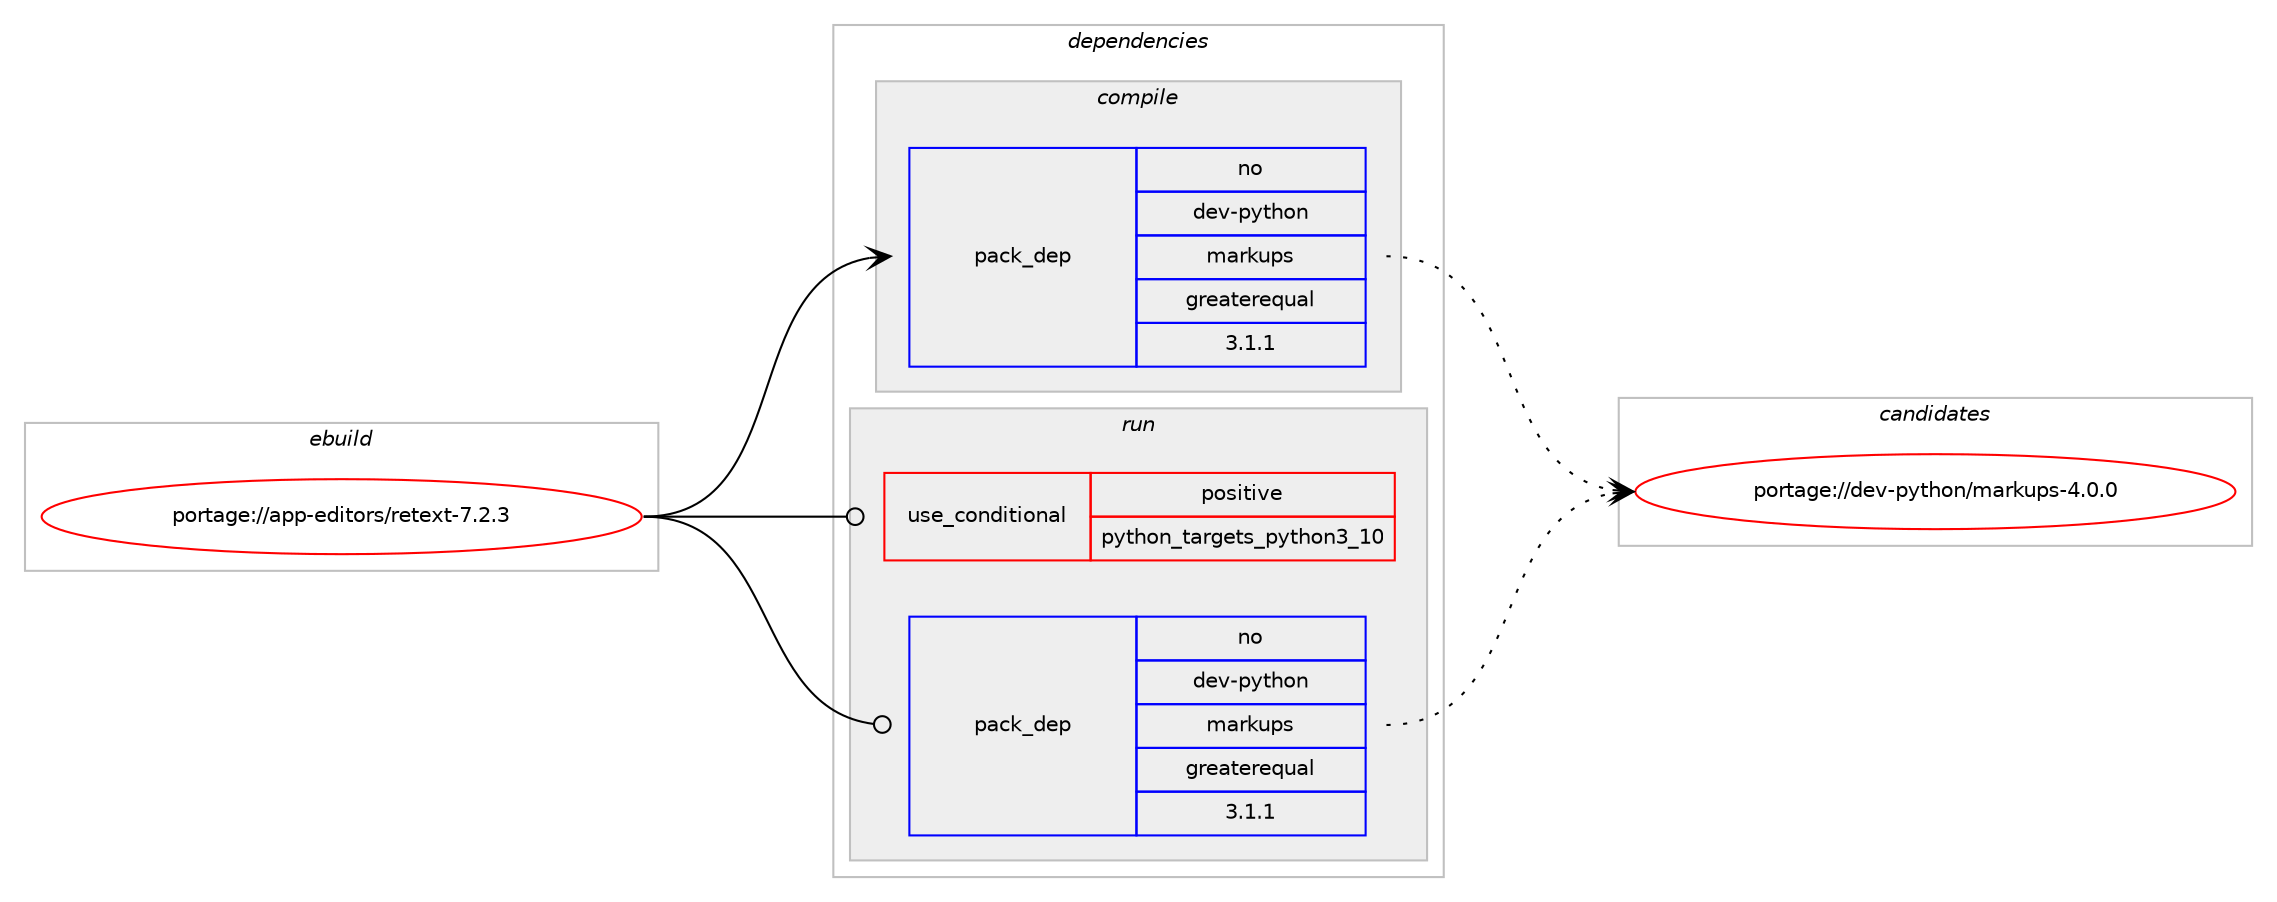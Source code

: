 digraph prolog {

# *************
# Graph options
# *************

newrank=true;
concentrate=true;
compound=true;
graph [rankdir=LR,fontname=Helvetica,fontsize=10,ranksep=1.5];#, ranksep=2.5, nodesep=0.2];
edge  [arrowhead=vee];
node  [fontname=Helvetica,fontsize=10];

# **********
# The ebuild
# **********

subgraph cluster_leftcol {
color=gray;
rank=same;
label=<<i>ebuild</i>>;
id [label="portage://app-editors/retext-7.2.3", color=red, width=4, href="../app-editors/retext-7.2.3.svg"];
}

# ****************
# The dependencies
# ****************

subgraph cluster_midcol {
color=gray;
label=<<i>dependencies</i>>;
subgraph cluster_compile {
fillcolor="#eeeeee";
style=filled;
label=<<i>compile</i>>;
# *** BEGIN UNKNOWN DEPENDENCY TYPE (TODO) ***
# id -> package_dependency(portage://app-editors/retext-7.2.3,install,no,dev-python,PyQt5,none,[,,],[],[use(enable(dbus),none),use(enable(gui),none),use(enable(printsupport),none),use(enable(widgets),none),use(optenable(python_targets_python3_10),negative)])
# *** END UNKNOWN DEPENDENCY TYPE (TODO) ***

# *** BEGIN UNKNOWN DEPENDENCY TYPE (TODO) ***
# id -> package_dependency(portage://app-editors/retext-7.2.3,install,no,dev-python,chardet,none,[,,],[],[use(optenable(python_targets_python3_10),negative)])
# *** END UNKNOWN DEPENDENCY TYPE (TODO) ***

# *** BEGIN UNKNOWN DEPENDENCY TYPE (TODO) ***
# id -> package_dependency(portage://app-editors/retext-7.2.3,install,no,dev-python,docutils,none,[,,],[],[use(optenable(python_targets_python3_10),negative)])
# *** END UNKNOWN DEPENDENCY TYPE (TODO) ***

# *** BEGIN UNKNOWN DEPENDENCY TYPE (TODO) ***
# id -> package_dependency(portage://app-editors/retext-7.2.3,install,no,dev-python,markdown,none,[,,],[],[use(optenable(python_targets_python3_10),negative)])
# *** END UNKNOWN DEPENDENCY TYPE (TODO) ***

subgraph pack3215 {
dependency8804 [label=<<TABLE BORDER="0" CELLBORDER="1" CELLSPACING="0" CELLPADDING="4" WIDTH="220"><TR><TD ROWSPAN="6" CELLPADDING="30">pack_dep</TD></TR><TR><TD WIDTH="110">no</TD></TR><TR><TD>dev-python</TD></TR><TR><TD>markups</TD></TR><TR><TD>greaterequal</TD></TR><TR><TD>3.1.1</TD></TR></TABLE>>, shape=none, color=blue];
}
id:e -> dependency8804:w [weight=20,style="solid",arrowhead="vee"];
# *** BEGIN UNKNOWN DEPENDENCY TYPE (TODO) ***
# id -> package_dependency(portage://app-editors/retext-7.2.3,install,no,dev-python,pygments,none,[,,],[],[use(optenable(python_targets_python3_10),negative)])
# *** END UNKNOWN DEPENDENCY TYPE (TODO) ***

# *** BEGIN UNKNOWN DEPENDENCY TYPE (TODO) ***
# id -> package_dependency(portage://app-editors/retext-7.2.3,install,no,dev-python,python-markdown-math,none,[,,],[],[use(optenable(python_targets_python3_10),negative)])
# *** END UNKNOWN DEPENDENCY TYPE (TODO) ***

}
subgraph cluster_compileandrun {
fillcolor="#eeeeee";
style=filled;
label=<<i>compile and run</i>>;
}
subgraph cluster_run {
fillcolor="#eeeeee";
style=filled;
label=<<i>run</i>>;
subgraph cond5463 {
dependency8805 [label=<<TABLE BORDER="0" CELLBORDER="1" CELLSPACING="0" CELLPADDING="4"><TR><TD ROWSPAN="3" CELLPADDING="10">use_conditional</TD></TR><TR><TD>positive</TD></TR><TR><TD>python_targets_python3_10</TD></TR></TABLE>>, shape=none, color=red];
# *** BEGIN UNKNOWN DEPENDENCY TYPE (TODO) ***
# dependency8805 -> package_dependency(portage://app-editors/retext-7.2.3,run,no,dev-lang,python,none,[,,],[slot(3.10)],[])
# *** END UNKNOWN DEPENDENCY TYPE (TODO) ***

}
id:e -> dependency8805:w [weight=20,style="solid",arrowhead="odot"];
# *** BEGIN UNKNOWN DEPENDENCY TYPE (TODO) ***
# id -> package_dependency(portage://app-editors/retext-7.2.3,run,no,dev-python,PyQt5,none,[,,],[],[use(enable(dbus),none),use(enable(gui),none),use(enable(printsupport),none),use(enable(widgets),none),use(optenable(python_targets_python3_10),negative)])
# *** END UNKNOWN DEPENDENCY TYPE (TODO) ***

# *** BEGIN UNKNOWN DEPENDENCY TYPE (TODO) ***
# id -> package_dependency(portage://app-editors/retext-7.2.3,run,no,dev-python,chardet,none,[,,],[],[use(optenable(python_targets_python3_10),negative)])
# *** END UNKNOWN DEPENDENCY TYPE (TODO) ***

# *** BEGIN UNKNOWN DEPENDENCY TYPE (TODO) ***
# id -> package_dependency(portage://app-editors/retext-7.2.3,run,no,dev-python,docutils,none,[,,],[],[use(optenable(python_targets_python3_10),negative)])
# *** END UNKNOWN DEPENDENCY TYPE (TODO) ***

# *** BEGIN UNKNOWN DEPENDENCY TYPE (TODO) ***
# id -> package_dependency(portage://app-editors/retext-7.2.3,run,no,dev-python,markdown,none,[,,],[],[use(optenable(python_targets_python3_10),negative)])
# *** END UNKNOWN DEPENDENCY TYPE (TODO) ***

subgraph pack3216 {
dependency8806 [label=<<TABLE BORDER="0" CELLBORDER="1" CELLSPACING="0" CELLPADDING="4" WIDTH="220"><TR><TD ROWSPAN="6" CELLPADDING="30">pack_dep</TD></TR><TR><TD WIDTH="110">no</TD></TR><TR><TD>dev-python</TD></TR><TR><TD>markups</TD></TR><TR><TD>greaterequal</TD></TR><TR><TD>3.1.1</TD></TR></TABLE>>, shape=none, color=blue];
}
id:e -> dependency8806:w [weight=20,style="solid",arrowhead="odot"];
# *** BEGIN UNKNOWN DEPENDENCY TYPE (TODO) ***
# id -> package_dependency(portage://app-editors/retext-7.2.3,run,no,dev-python,pygments,none,[,,],[],[use(optenable(python_targets_python3_10),negative)])
# *** END UNKNOWN DEPENDENCY TYPE (TODO) ***

# *** BEGIN UNKNOWN DEPENDENCY TYPE (TODO) ***
# id -> package_dependency(portage://app-editors/retext-7.2.3,run,no,dev-python,python-markdown-math,none,[,,],[],[use(optenable(python_targets_python3_10),negative)])
# *** END UNKNOWN DEPENDENCY TYPE (TODO) ***

}
}

# **************
# The candidates
# **************

subgraph cluster_choices {
rank=same;
color=gray;
label=<<i>candidates</i>>;

subgraph choice3215 {
color=black;
nodesep=1;
choice100101118451121211161041111104710997114107117112115455246484648 [label="portage://dev-python/markups-4.0.0", color=red, width=4,href="../dev-python/markups-4.0.0.svg"];
dependency8804:e -> choice100101118451121211161041111104710997114107117112115455246484648:w [style=dotted,weight="100"];
}
subgraph choice3216 {
color=black;
nodesep=1;
choice100101118451121211161041111104710997114107117112115455246484648 [label="portage://dev-python/markups-4.0.0", color=red, width=4,href="../dev-python/markups-4.0.0.svg"];
dependency8806:e -> choice100101118451121211161041111104710997114107117112115455246484648:w [style=dotted,weight="100"];
}
}

}
